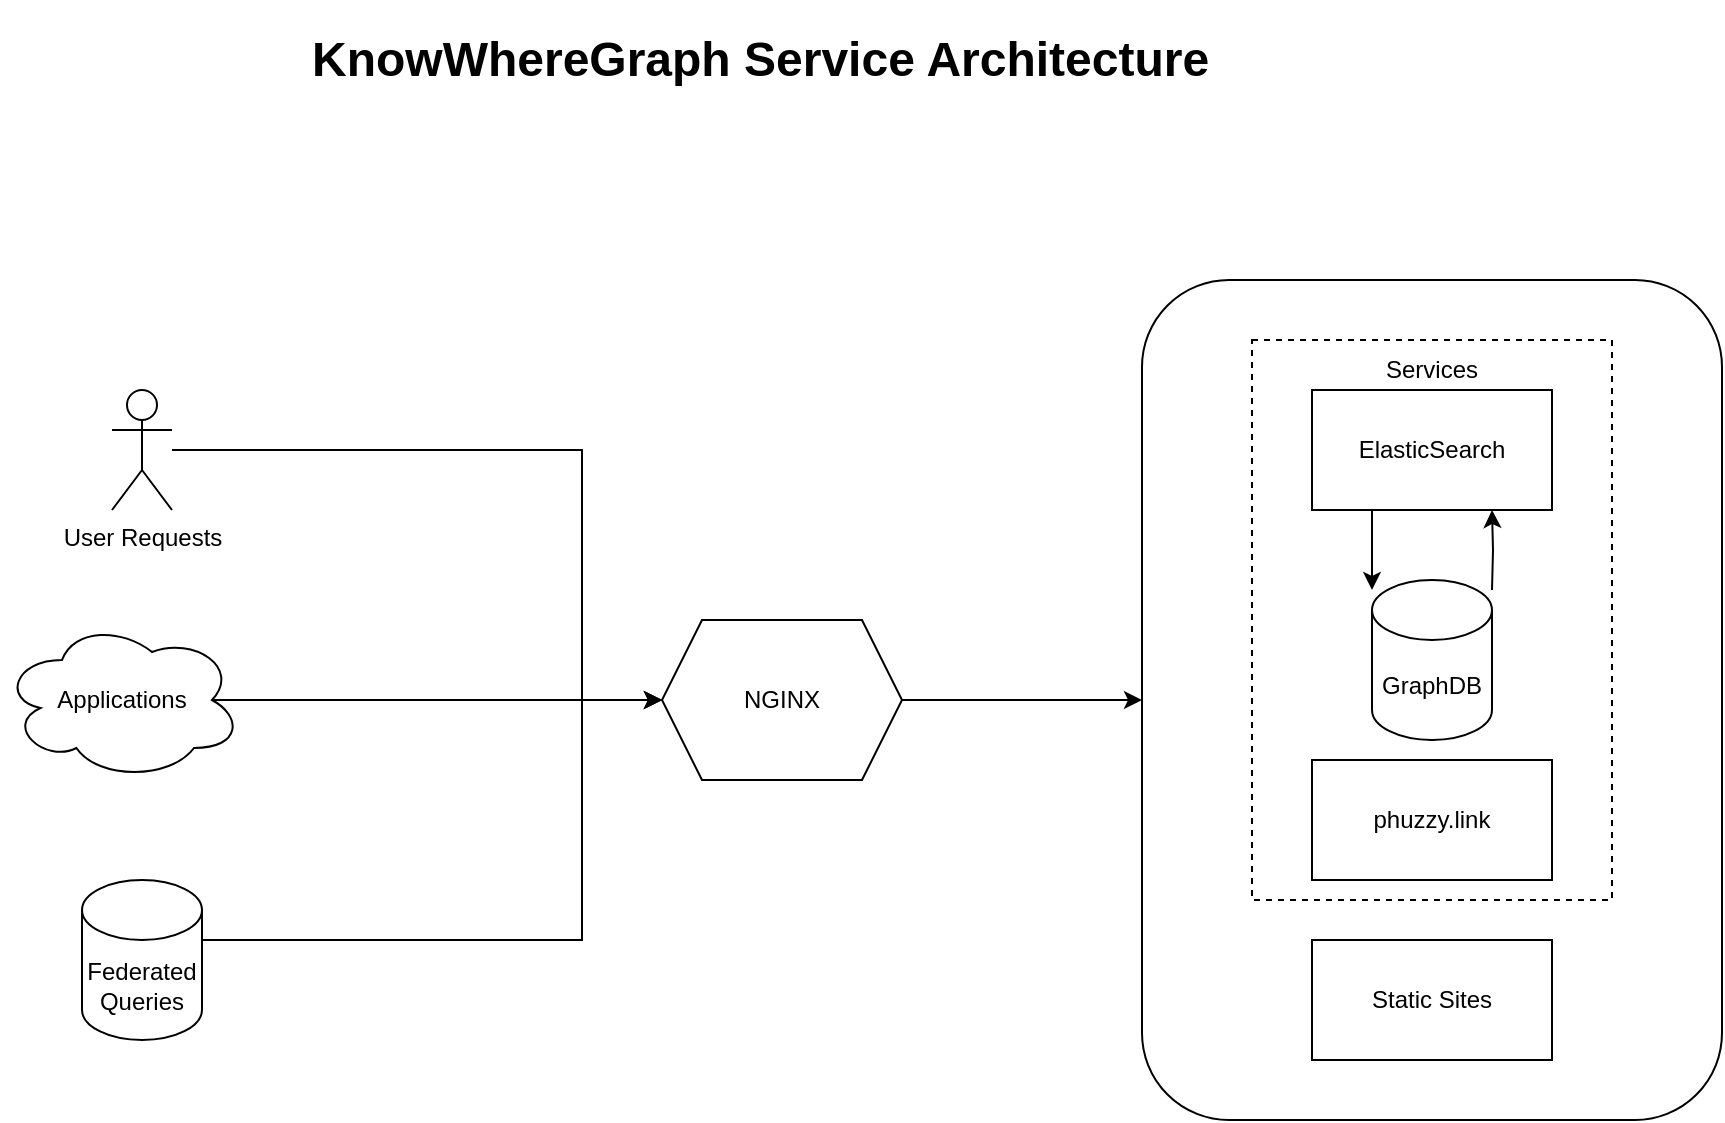 <mxfile>
    <diagram name="Page-1" id="OPUkF60SnhVL-nQb0_EN">
        <mxGraphModel dx="2190" dy="1069" grid="1" gridSize="10" guides="1" tooltips="1" connect="1" arrows="1" fold="1" page="1" pageScale="1" pageWidth="850" pageHeight="1100" math="0" shadow="0">
            <root>
                <mxCell id="0"/>
                <mxCell id="1" parent="0"/>
                <mxCell id="o2zZOjsFPtR7EzzBHycX-5" style="edgeStyle=orthogonalEdgeStyle;rounded=0;orthogonalLoop=1;jettySize=auto;html=1;entryX=0;entryY=0.5;entryDx=0;entryDy=0;" parent="1" source="bfEAvRUTJWZLDOOlSC79-12" target="o2zZOjsFPtR7EzzBHycX-3" edge="1">
                    <mxGeometry relative="1" as="geometry">
                        <mxPoint x="125" y="380" as="sourcePoint"/>
                        <Array as="points">
                            <mxPoint x="230" y="255"/>
                            <mxPoint x="230" y="380"/>
                        </Array>
                    </mxGeometry>
                </mxCell>
                <mxCell id="o2zZOjsFPtR7EzzBHycX-6" style="edgeStyle=orthogonalEdgeStyle;rounded=0;orthogonalLoop=1;jettySize=auto;html=1;exitX=1;exitY=0.5;exitDx=0;exitDy=0;entryX=0;entryY=0.5;entryDx=0;entryDy=0;" parent="1" source="o2zZOjsFPtR7EzzBHycX-3" edge="1">
                    <mxGeometry relative="1" as="geometry">
                        <mxPoint x="510" y="380" as="targetPoint"/>
                    </mxGeometry>
                </mxCell>
                <mxCell id="o2zZOjsFPtR7EzzBHycX-3" value="NGINX" style="shape=hexagon;perimeter=hexagonPerimeter2;whiteSpace=wrap;html=1;fixedSize=1;" parent="1" vertex="1">
                    <mxGeometry x="270" y="340" width="120" height="80" as="geometry"/>
                </mxCell>
                <mxCell id="bfEAvRUTJWZLDOOlSC79-1" value="" style="rounded=1;whiteSpace=wrap;html=1;" parent="1" vertex="1">
                    <mxGeometry x="510" y="170" width="290" height="420" as="geometry"/>
                </mxCell>
                <mxCell id="bfEAvRUTJWZLDOOlSC79-9" value="" style="rounded=0;whiteSpace=wrap;html=1;dashed=1;" parent="1" vertex="1">
                    <mxGeometry x="565" y="200" width="180" height="280" as="geometry"/>
                </mxCell>
                <mxCell id="bfEAvRUTJWZLDOOlSC79-7" style="edgeStyle=orthogonalEdgeStyle;rounded=0;orthogonalLoop=1;jettySize=auto;html=1;exitX=0.75;exitY=0;exitDx=0;exitDy=0;entryX=0.75;entryY=1;entryDx=0;entryDy=0;" parent="1" target="bfEAvRUTJWZLDOOlSC79-3" edge="1">
                    <mxGeometry relative="1" as="geometry">
                        <mxPoint x="685" y="325" as="sourcePoint"/>
                    </mxGeometry>
                </mxCell>
                <mxCell id="bfEAvRUTJWZLDOOlSC79-6" style="edgeStyle=orthogonalEdgeStyle;rounded=0;orthogonalLoop=1;jettySize=auto;html=1;exitX=0.25;exitY=1;exitDx=0;exitDy=0;entryX=0.25;entryY=0;entryDx=0;entryDy=0;" parent="1" source="bfEAvRUTJWZLDOOlSC79-3" edge="1">
                    <mxGeometry relative="1" as="geometry">
                        <mxPoint x="625" y="325" as="targetPoint"/>
                    </mxGeometry>
                </mxCell>
                <mxCell id="bfEAvRUTJWZLDOOlSC79-3" value="ElasticSearch" style="rounded=0;whiteSpace=wrap;html=1;" parent="1" vertex="1">
                    <mxGeometry x="595" y="225" width="120" height="60" as="geometry"/>
                </mxCell>
                <mxCell id="bfEAvRUTJWZLDOOlSC79-8" value="Static Sites" style="rounded=0;whiteSpace=wrap;html=1;" parent="1" vertex="1">
                    <mxGeometry x="595" y="500" width="120" height="60" as="geometry"/>
                </mxCell>
                <mxCell id="bfEAvRUTJWZLDOOlSC79-10" value="Services" style="text;html=1;strokeColor=none;fillColor=none;align=center;verticalAlign=middle;whiteSpace=wrap;rounded=0;" parent="1" vertex="1">
                    <mxGeometry x="625" y="200" width="60" height="30" as="geometry"/>
                </mxCell>
                <mxCell id="bfEAvRUTJWZLDOOlSC79-11" value="phuzzy.link" style="rounded=0;whiteSpace=wrap;html=1;" parent="1" vertex="1">
                    <mxGeometry x="595" y="410" width="120" height="60" as="geometry"/>
                </mxCell>
                <mxCell id="bfEAvRUTJWZLDOOlSC79-12" value="User Requests" style="shape=umlActor;verticalLabelPosition=bottom;verticalAlign=top;html=1;outlineConnect=0;" parent="1" vertex="1">
                    <mxGeometry x="-5" y="225" width="30" height="60" as="geometry"/>
                </mxCell>
                <mxCell id="bfEAvRUTJWZLDOOlSC79-13" value="GraphDB" style="shape=cylinder3;whiteSpace=wrap;html=1;boundedLbl=1;backgroundOutline=1;size=15;" parent="1" vertex="1">
                    <mxGeometry x="625" y="320" width="60" height="80" as="geometry"/>
                </mxCell>
                <mxCell id="bfEAvRUTJWZLDOOlSC79-15" style="edgeStyle=orthogonalEdgeStyle;rounded=0;orthogonalLoop=1;jettySize=auto;html=1;exitX=1;exitY=0.5;exitDx=0;exitDy=0;exitPerimeter=0;entryX=0;entryY=0.5;entryDx=0;entryDy=0;" parent="1" source="bfEAvRUTJWZLDOOlSC79-14" target="o2zZOjsFPtR7EzzBHycX-3" edge="1">
                    <mxGeometry relative="1" as="geometry">
                        <Array as="points">
                            <mxPoint x="230" y="500"/>
                            <mxPoint x="230" y="380"/>
                        </Array>
                    </mxGeometry>
                </mxCell>
                <mxCell id="bfEAvRUTJWZLDOOlSC79-14" value="&lt;div&gt;Federated&lt;/div&gt;&lt;div&gt;Queries&lt;br&gt;&lt;/div&gt;" style="shape=cylinder3;whiteSpace=wrap;html=1;boundedLbl=1;backgroundOutline=1;size=15;" parent="1" vertex="1">
                    <mxGeometry x="-20" y="470" width="60" height="80" as="geometry"/>
                </mxCell>
                <mxCell id="bfEAvRUTJWZLDOOlSC79-17" style="edgeStyle=orthogonalEdgeStyle;rounded=0;orthogonalLoop=1;jettySize=auto;html=1;exitX=0.875;exitY=0.5;exitDx=0;exitDy=0;exitPerimeter=0;" parent="1" source="bfEAvRUTJWZLDOOlSC79-16" target="o2zZOjsFPtR7EzzBHycX-3" edge="1">
                    <mxGeometry relative="1" as="geometry"/>
                </mxCell>
                <mxCell id="bfEAvRUTJWZLDOOlSC79-16" value="Applications" style="ellipse;shape=cloud;whiteSpace=wrap;html=1;" parent="1" vertex="1">
                    <mxGeometry x="-60" y="340" width="120" height="80" as="geometry"/>
                </mxCell>
                <mxCell id="2" value="&lt;h1&gt;KnowWhereGraph Service Architecture&lt;/h1&gt;" style="text;html=1;strokeColor=none;fillColor=none;spacing=5;spacingTop=-20;whiteSpace=wrap;overflow=hidden;rounded=0;" vertex="1" parent="1">
                    <mxGeometry x="90" y="40" width="480" height="60" as="geometry"/>
                </mxCell>
            </root>
        </mxGraphModel>
    </diagram>
</mxfile>